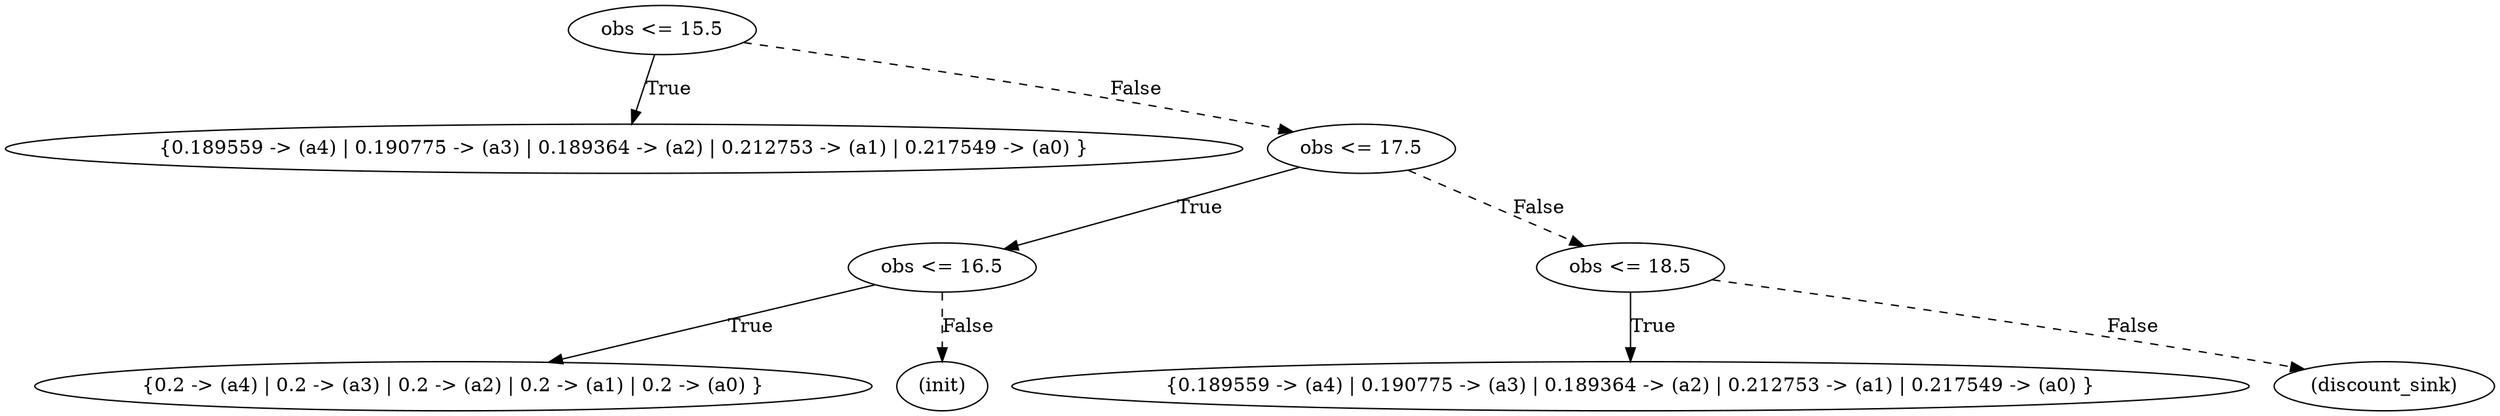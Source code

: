 digraph {
0 [label="obs <= 15.5"];
1 [label="{0.189559 -> (a4) | 0.190775 -> (a3) | 0.189364 -> (a2) | 0.212753 -> (a1) | 0.217549 -> (a0) }"];
0 -> 1 [label="True"];
2 [label="obs <= 17.5"];
3 [label="obs <= 16.5"];
4 [label="{0.2 -> (a4) | 0.2 -> (a3) | 0.2 -> (a2) | 0.2 -> (a1) | 0.2 -> (a0) }"];
3 -> 4 [label="True"];
5 [label="(init)"];
3 -> 5 [style="dashed", label="False"];
2 -> 3 [label="True"];
6 [label="obs <= 18.5"];
7 [label="{0.189559 -> (a4) | 0.190775 -> (a3) | 0.189364 -> (a2) | 0.212753 -> (a1) | 0.217549 -> (a0) }"];
6 -> 7 [label="True"];
8 [label="(discount_sink)"];
6 -> 8 [style="dashed", label="False"];
2 -> 6 [style="dashed", label="False"];
0 -> 2 [style="dashed", label="False"];

}